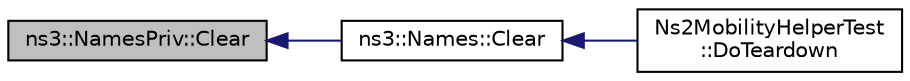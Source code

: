 digraph "ns3::NamesPriv::Clear"
{
  edge [fontname="Helvetica",fontsize="10",labelfontname="Helvetica",labelfontsize="10"];
  node [fontname="Helvetica",fontsize="10",shape=record];
  rankdir="LR";
  Node1 [label="ns3::NamesPriv::Clear",height=0.2,width=0.4,color="black", fillcolor="grey75", style="filled", fontcolor="black"];
  Node1 -> Node2 [dir="back",color="midnightblue",fontsize="10",style="solid"];
  Node2 [label="ns3::Names::Clear",height=0.2,width=0.4,color="black", fillcolor="white", style="filled",URL="$d2/d77/classns3_1_1Names.html#abda77642452c3e4a4ad8a76491dd2538",tooltip="Clear the list of objects associated with names. "];
  Node2 -> Node3 [dir="back",color="midnightblue",fontsize="10",style="solid"];
  Node3 [label="Ns2MobilityHelperTest\l::DoTeardown",height=0.2,width=0.4,color="black", fillcolor="white", style="filled",URL="$d8/da7/classNs2MobilityHelperTest.html#a28be948759976bf88e6241fab01b794b",tooltip="Implementation to do any local setup required for this TestCase. "];
}
